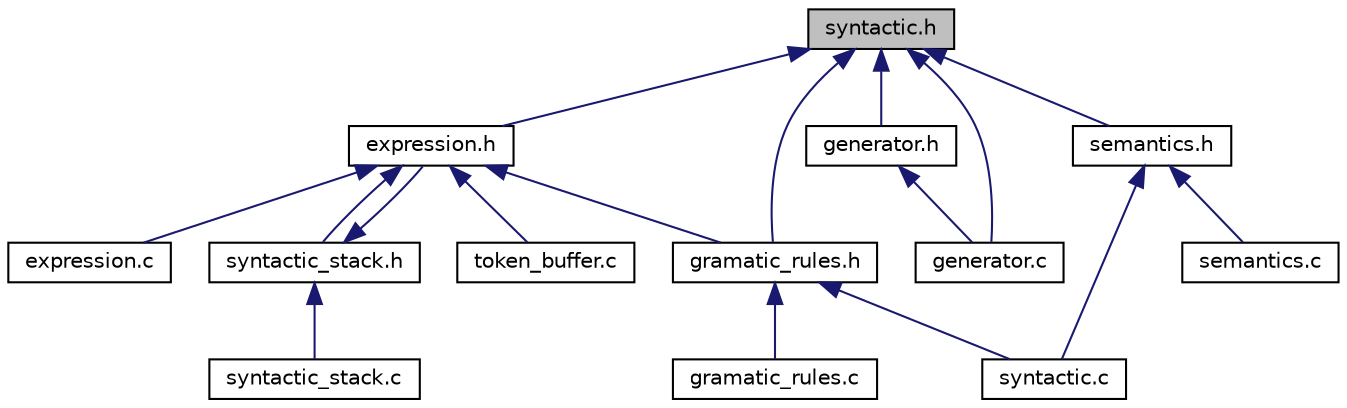digraph "syntactic.h"
{
 // LATEX_PDF_SIZE
  edge [fontname="Helvetica",fontsize="10",labelfontname="Helvetica",labelfontsize="10"];
  node [fontname="Helvetica",fontsize="10",shape=record];
  Node1 [label="syntactic.h",height=0.2,width=0.4,color="black", fillcolor="grey75", style="filled", fontcolor="black",tooltip="Implementation of syntactic analysand."];
  Node1 -> Node2 [dir="back",color="midnightblue",fontsize="10",style="solid",fontname="Helvetica"];
  Node2 [label="expression.h",height=0.2,width=0.4,color="black", fillcolor="white", style="filled",URL="$expression_8h.html",tooltip="Library for lexical analysis."];
  Node2 -> Node3 [dir="back",color="midnightblue",fontsize="10",style="solid",fontname="Helvetica"];
  Node3 [label="expression.c",height=0.2,width=0.4,color="black", fillcolor="white", style="filled",URL="$expression_8c.html",tooltip="functions for syntactic analyse."];
  Node2 -> Node4 [dir="back",color="midnightblue",fontsize="10",style="solid",fontname="Helvetica"];
  Node4 [label="syntactic_stack.h",height=0.2,width=0.4,color="black", fillcolor="white", style="filled",URL="$syntactic__stack_8h.html",tooltip="Library for stack, which is used in syntactic bottom-up analysis. For maintain structures dynamic fea..."];
  Node4 -> Node2 [dir="back",color="midnightblue",fontsize="10",style="solid",fontname="Helvetica"];
  Node4 -> Node5 [dir="back",color="midnightblue",fontsize="10",style="solid",fontname="Helvetica"];
  Node5 [label="syntactic_stack.c",height=0.2,width=0.4,color="black", fillcolor="white", style="filled",URL="$syntactic__stack_8c.html",tooltip="Implementation of stack, which is used in syntactic bottom-up analysis. For maintain structures dynam..."];
  Node2 -> Node6 [dir="back",color="midnightblue",fontsize="10",style="solid",fontname="Helvetica"];
  Node6 [label="gramatic_rules.h",height=0.2,width=0.4,color="black", fillcolor="white", style="filled",URL="$gramatic__rules_8h.html",tooltip="functions for syntactic analyse."];
  Node6 -> Node7 [dir="back",color="midnightblue",fontsize="10",style="solid",fontname="Helvetica"];
  Node7 [label="gramatic_rules.c",height=0.2,width=0.4,color="black", fillcolor="white", style="filled",URL="$gramatic__rules_8c.html",tooltip="library for syntactic analyse."];
  Node6 -> Node8 [dir="back",color="midnightblue",fontsize="10",style="solid",fontname="Helvetica"];
  Node8 [label="syntactic.c",height=0.2,width=0.4,color="black", fillcolor="white", style="filled",URL="$syntactic_8c.html",tooltip="Implementation of syntactic analysand."];
  Node2 -> Node9 [dir="back",color="midnightblue",fontsize="10",style="solid",fontname="Helvetica"];
  Node9 [label="token_buffer.c",height=0.2,width=0.4,color="black", fillcolor="white", style="filled",URL="$token__buffer_8c.html",tooltip="Implementation of supportive data structure Token_buffer for syntactic analysis."];
  Node1 -> Node10 [dir="back",color="midnightblue",fontsize="10",style="solid",fontname="Helvetica"];
  Node10 [label="generator.h",height=0.2,width=0.4,color="black", fillcolor="white", style="filled",URL="$generator_8h.html",tooltip="Code generator library."];
  Node10 -> Node11 [dir="back",color="midnightblue",fontsize="10",style="solid",fontname="Helvetica"];
  Node11 [label="generator.c",height=0.2,width=0.4,color="black", fillcolor="white", style="filled",URL="$generator_8c.html",tooltip="Code generator implementation."];
  Node1 -> Node11 [dir="back",color="midnightblue",fontsize="10",style="solid",fontname="Helvetica"];
  Node1 -> Node6 [dir="back",color="midnightblue",fontsize="10",style="solid",fontname="Helvetica"];
  Node1 -> Node12 [dir="back",color="midnightblue",fontsize="10",style="solid",fontname="Helvetica"];
  Node12 [label="semantics.h",height=0.2,width=0.4,color="black", fillcolor="white", style="filled",URL="$semantics_8h.html",tooltip="Implementation of semantics."];
  Node12 -> Node13 [dir="back",color="midnightblue",fontsize="10",style="solid",fontname="Helvetica"];
  Node13 [label="semantics.c",height=0.2,width=0.4,color="black", fillcolor="white", style="filled",URL="$semantics_8c.html",tooltip="Implementation of semantics."];
  Node12 -> Node8 [dir="back",color="midnightblue",fontsize="10",style="solid",fontname="Helvetica"];
}
